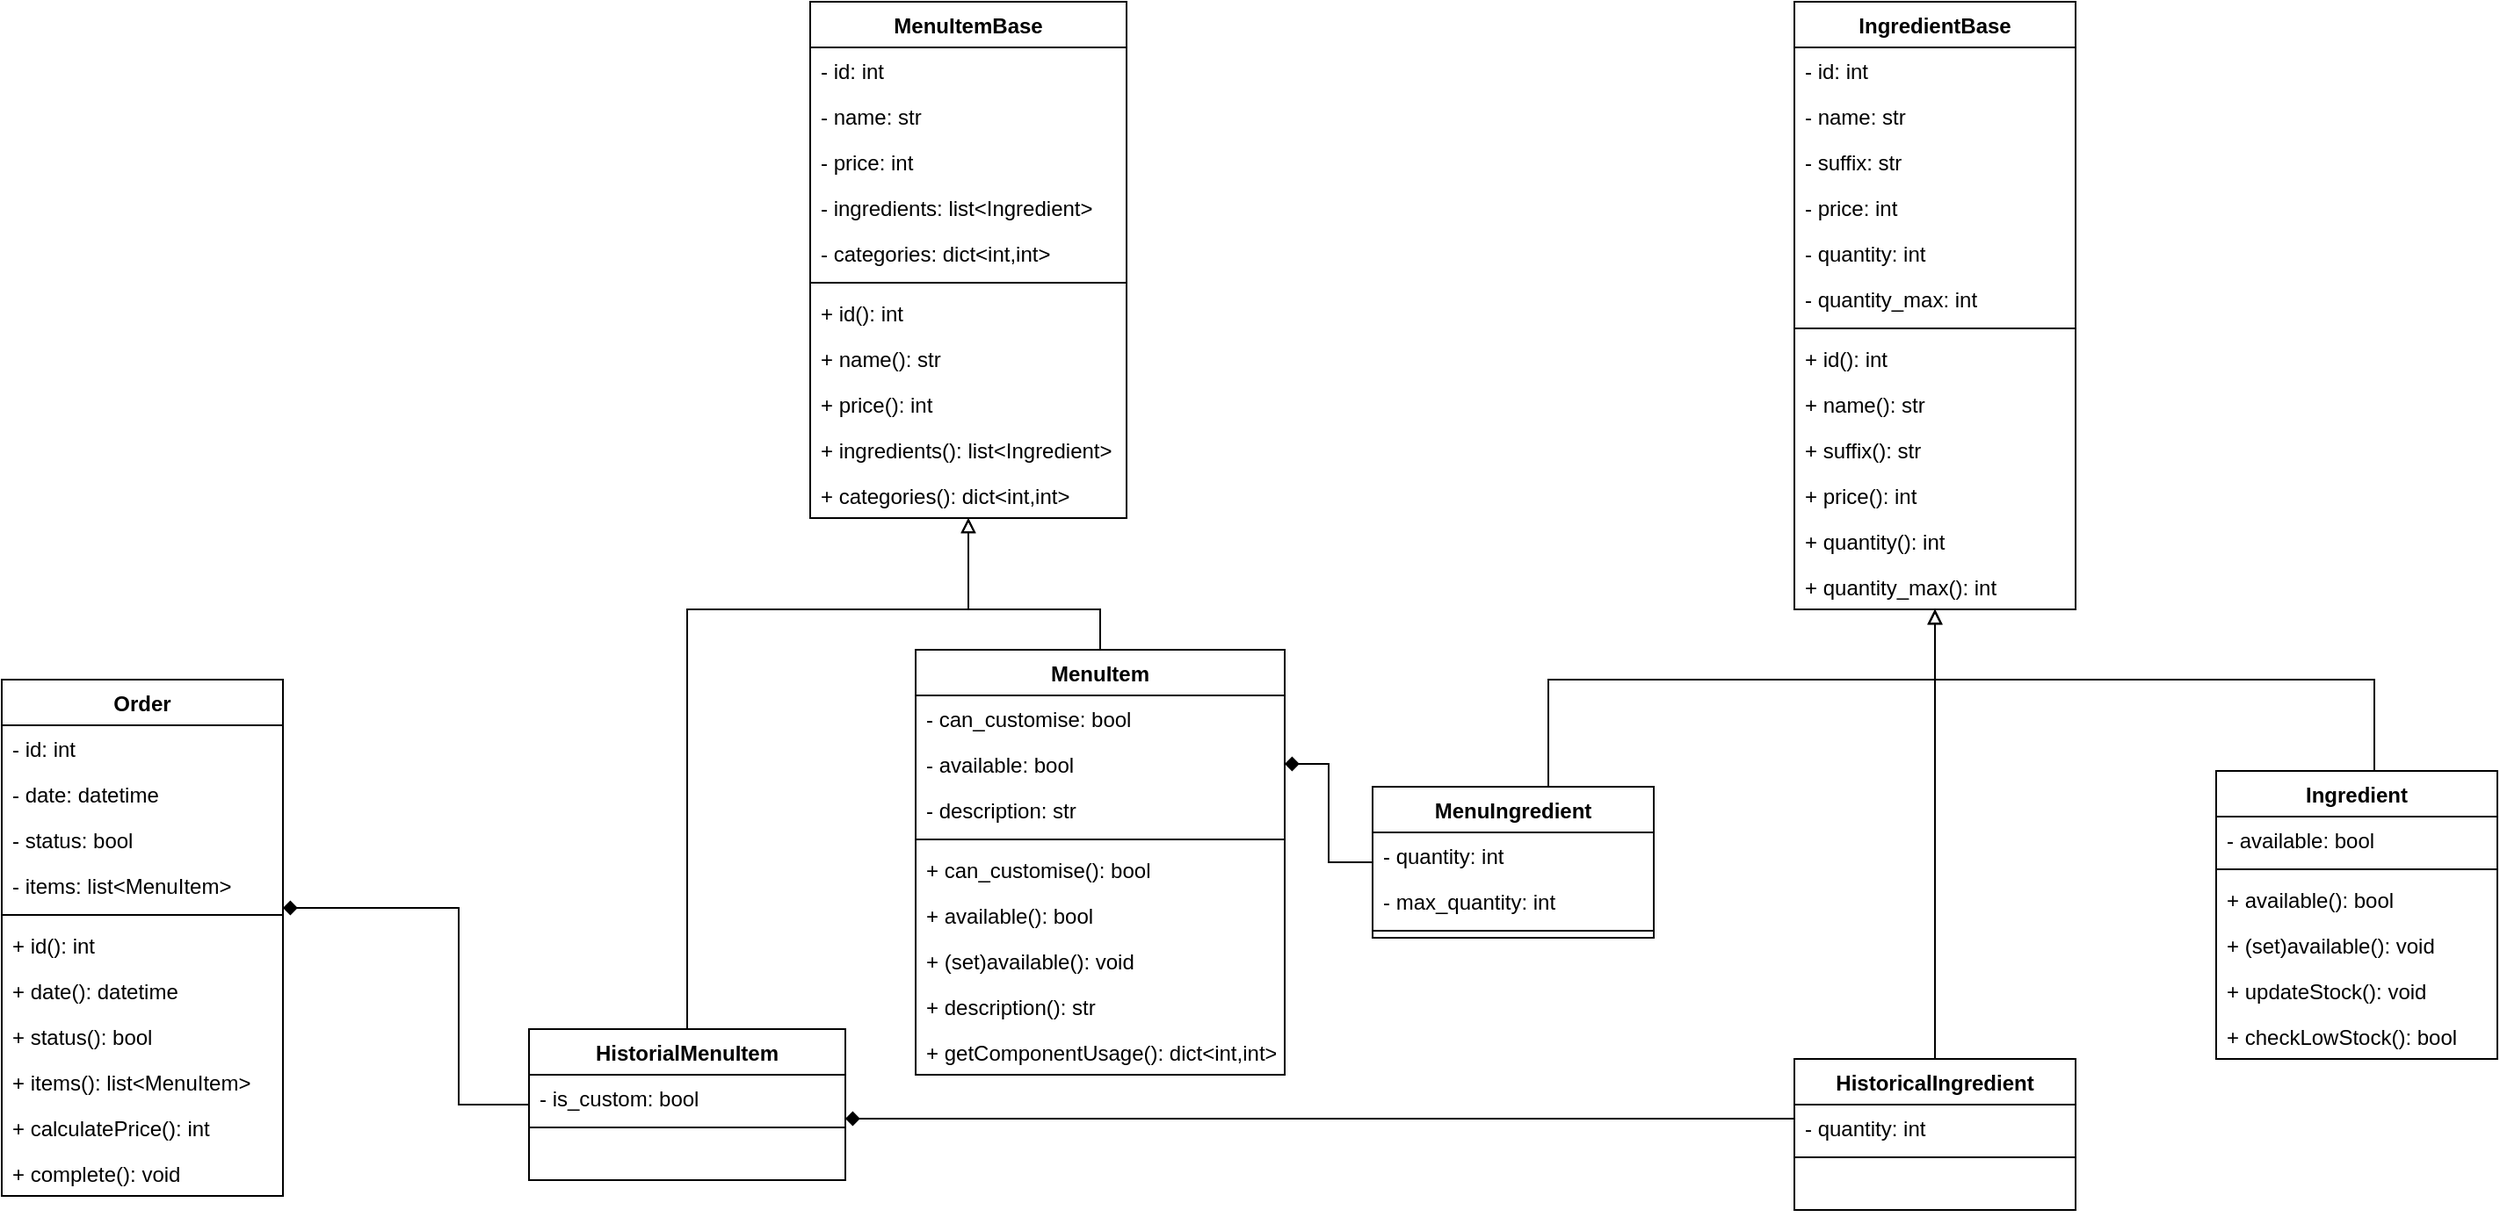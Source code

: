 <mxfile version="10.5.0"><diagram id="R5CO9NTkoaggzxSZSLam" name="Page-1"><mxGraphModel dx="2244" dy="1988" grid="1" gridSize="10" guides="1" tooltips="1" connect="1" arrows="1" fold="1" page="1" pageScale="1" pageWidth="850" pageHeight="1100" math="0" shadow="0"><root><mxCell id="0"/><mxCell id="1" parent="0"/><mxCell id="pzDrqrzyv5mnklr1Wu6k-149" style="edgeStyle=orthogonalEdgeStyle;rounded=0;orthogonalLoop=1;jettySize=auto;html=1;startArrow=diamond;startFill=1;endArrow=none;endFill=0;" parent="1" source="jo1ma1c6q6qeuSDBUXJ--1" target="pzDrqrzyv5mnklr1Wu6k-24" edge="1"><mxGeometry relative="1" as="geometry"><Array as="points"><mxPoint x="120" y="490"/><mxPoint x="120" y="602"/></Array></mxGeometry></mxCell><mxCell id="jo1ma1c6q6qeuSDBUXJ--1" value="Order" style="swimlane;fontStyle=1;align=center;verticalAlign=top;childLayout=stackLayout;horizontal=1;startSize=26;horizontalStack=0;resizeParent=1;resizeParentMax=0;resizeLast=0;collapsible=1;marginBottom=0;" parent="1" vertex="1"><mxGeometry x="-140" y="360" width="160" height="294" as="geometry"/></mxCell><mxCell id="jo1ma1c6q6qeuSDBUXJ--2" value="- id: int" style="text;strokeColor=none;fillColor=none;align=left;verticalAlign=top;spacingLeft=4;spacingRight=4;overflow=hidden;rotatable=0;points=[[0,0.5],[1,0.5]];portConstraint=eastwest;fontStyle=0" parent="jo1ma1c6q6qeuSDBUXJ--1" vertex="1"><mxGeometry y="26" width="160" height="26" as="geometry"/></mxCell><mxCell id="pzDrqrzyv5mnklr1Wu6k-3" value="- date: datetime" style="text;strokeColor=none;fillColor=none;align=left;verticalAlign=top;spacingLeft=4;spacingRight=4;overflow=hidden;rotatable=0;points=[[0,0.5],[1,0.5]];portConstraint=eastwest;fontStyle=0" parent="jo1ma1c6q6qeuSDBUXJ--1" vertex="1"><mxGeometry y="52" width="160" height="26" as="geometry"/></mxCell><mxCell id="pzDrqrzyv5mnklr1Wu6k-4" value="- status: bool" style="text;strokeColor=none;fillColor=none;align=left;verticalAlign=top;spacingLeft=4;spacingRight=4;overflow=hidden;rotatable=0;points=[[0,0.5],[1,0.5]];portConstraint=eastwest;fontStyle=0" parent="jo1ma1c6q6qeuSDBUXJ--1" vertex="1"><mxGeometry y="78" width="160" height="26" as="geometry"/></mxCell><mxCell id="pzDrqrzyv5mnklr1Wu6k-5" value="- items: list&lt;MenuItem&gt;" style="text;strokeColor=none;fillColor=none;align=left;verticalAlign=top;spacingLeft=4;spacingRight=4;overflow=hidden;rotatable=0;points=[[0,0.5],[1,0.5]];portConstraint=eastwest;fontStyle=0" parent="jo1ma1c6q6qeuSDBUXJ--1" vertex="1"><mxGeometry y="104" width="160" height="26" as="geometry"/></mxCell><mxCell id="jo1ma1c6q6qeuSDBUXJ--3" value="" style="line;strokeWidth=1;fillColor=none;align=left;verticalAlign=middle;spacingTop=-1;spacingLeft=3;spacingRight=3;rotatable=0;labelPosition=right;points=[];portConstraint=eastwest;fontStyle=0" parent="jo1ma1c6q6qeuSDBUXJ--1" vertex="1"><mxGeometry y="130" width="160" height="8" as="geometry"/></mxCell><mxCell id="jo1ma1c6q6qeuSDBUXJ--4" value="+ id(): int&#10;" style="text;strokeColor=none;fillColor=none;align=left;verticalAlign=top;spacingLeft=4;spacingRight=4;overflow=hidden;rotatable=0;points=[[0,0.5],[1,0.5]];portConstraint=eastwest;fontStyle=0" parent="jo1ma1c6q6qeuSDBUXJ--1" vertex="1"><mxGeometry y="138" width="160" height="26" as="geometry"/></mxCell><mxCell id="pzDrqrzyv5mnklr1Wu6k-6" value="+ date(): datetime&#10;" style="text;strokeColor=none;fillColor=none;align=left;verticalAlign=top;spacingLeft=4;spacingRight=4;overflow=hidden;rotatable=0;points=[[0,0.5],[1,0.5]];portConstraint=eastwest;fontStyle=0" parent="jo1ma1c6q6qeuSDBUXJ--1" vertex="1"><mxGeometry y="164" width="160" height="26" as="geometry"/></mxCell><mxCell id="pzDrqrzyv5mnklr1Wu6k-7" value="+ status(): bool&#10;" style="text;strokeColor=none;fillColor=none;align=left;verticalAlign=top;spacingLeft=4;spacingRight=4;overflow=hidden;rotatable=0;points=[[0,0.5],[1,0.5]];portConstraint=eastwest;fontStyle=0" parent="jo1ma1c6q6qeuSDBUXJ--1" vertex="1"><mxGeometry y="190" width="160" height="26" as="geometry"/></mxCell><mxCell id="pzDrqrzyv5mnklr1Wu6k-8" value="+ items(): list&lt;MenuItem&gt;&#10;" style="text;strokeColor=none;fillColor=none;align=left;verticalAlign=top;spacingLeft=4;spacingRight=4;overflow=hidden;rotatable=0;points=[[0,0.5],[1,0.5]];portConstraint=eastwest;fontStyle=0" parent="jo1ma1c6q6qeuSDBUXJ--1" vertex="1"><mxGeometry y="216" width="160" height="26" as="geometry"/></mxCell><mxCell id="pzDrqrzyv5mnklr1Wu6k-10" value="+ calculatePrice(): int&#10;" style="text;strokeColor=none;fillColor=none;align=left;verticalAlign=top;spacingLeft=4;spacingRight=4;overflow=hidden;rotatable=0;points=[[0,0.5],[1,0.5]];portConstraint=eastwest;fontStyle=0" parent="jo1ma1c6q6qeuSDBUXJ--1" vertex="1"><mxGeometry y="242" width="160" height="26" as="geometry"/></mxCell><mxCell id="pzDrqrzyv5mnklr1Wu6k-9" value="+ complete(): void&#10;" style="text;strokeColor=none;fillColor=none;align=left;verticalAlign=top;spacingLeft=4;spacingRight=4;overflow=hidden;rotatable=0;points=[[0,0.5],[1,0.5]];portConstraint=eastwest;fontStyle=0" parent="jo1ma1c6q6qeuSDBUXJ--1" vertex="1"><mxGeometry y="268" width="160" height="26" as="geometry"/></mxCell><mxCell id="pzDrqrzyv5mnklr1Wu6k-11" value="MenuItemBase" style="swimlane;fontStyle=1;align=center;verticalAlign=top;childLayout=stackLayout;horizontal=1;startSize=26;horizontalStack=0;resizeParent=1;resizeParentMax=0;resizeLast=0;collapsible=1;marginBottom=0;" parent="1" vertex="1"><mxGeometry x="320" y="-26" width="180" height="294" as="geometry"/></mxCell><mxCell id="pzDrqrzyv5mnklr1Wu6k-12" value="- id: int" style="text;strokeColor=none;fillColor=none;align=left;verticalAlign=top;spacingLeft=4;spacingRight=4;overflow=hidden;rotatable=0;points=[[0,0.5],[1,0.5]];portConstraint=eastwest;fontStyle=0" parent="pzDrqrzyv5mnklr1Wu6k-11" vertex="1"><mxGeometry y="26" width="180" height="26" as="geometry"/></mxCell><mxCell id="pzDrqrzyv5mnklr1Wu6k-13" value="- name: str" style="text;strokeColor=none;fillColor=none;align=left;verticalAlign=top;spacingLeft=4;spacingRight=4;overflow=hidden;rotatable=0;points=[[0,0.5],[1,0.5]];portConstraint=eastwest;fontStyle=0" parent="pzDrqrzyv5mnklr1Wu6k-11" vertex="1"><mxGeometry y="52" width="180" height="26" as="geometry"/></mxCell><mxCell id="pzDrqrzyv5mnklr1Wu6k-47" value="- price: int" style="text;strokeColor=none;fillColor=none;align=left;verticalAlign=top;spacingLeft=4;spacingRight=4;overflow=hidden;rotatable=0;points=[[0,0.5],[1,0.5]];portConstraint=eastwest;fontStyle=0" parent="pzDrqrzyv5mnklr1Wu6k-11" vertex="1"><mxGeometry y="78" width="180" height="26" as="geometry"/></mxCell><mxCell id="pzDrqrzyv5mnklr1Wu6k-23" value="- ingredients: list&lt;Ingredient&gt;" style="text;strokeColor=none;fillColor=none;align=left;verticalAlign=top;spacingLeft=4;spacingRight=4;overflow=hidden;rotatable=0;points=[[0,0.5],[1,0.5]];portConstraint=eastwest;fontStyle=0" parent="pzDrqrzyv5mnklr1Wu6k-11" vertex="1"><mxGeometry y="104" width="180" height="26" as="geometry"/></mxCell><mxCell id="pzDrqrzyv5mnklr1Wu6k-48" value="- categories: dict&lt;int,int&gt;" style="text;strokeColor=none;fillColor=none;align=left;verticalAlign=top;spacingLeft=4;spacingRight=4;overflow=hidden;rotatable=0;points=[[0,0.5],[1,0.5]];portConstraint=eastwest;fontStyle=0" parent="pzDrqrzyv5mnklr1Wu6k-11" vertex="1"><mxGeometry y="130" width="180" height="26" as="geometry"/></mxCell><mxCell id="pzDrqrzyv5mnklr1Wu6k-16" value="" style="line;strokeWidth=1;fillColor=none;align=left;verticalAlign=middle;spacingTop=-1;spacingLeft=3;spacingRight=3;rotatable=0;labelPosition=right;points=[];portConstraint=eastwest;fontStyle=0" parent="pzDrqrzyv5mnklr1Wu6k-11" vertex="1"><mxGeometry y="156" width="180" height="8" as="geometry"/></mxCell><mxCell id="pzDrqrzyv5mnklr1Wu6k-17" value="+ id(): int&#10;" style="text;strokeColor=none;fillColor=none;align=left;verticalAlign=top;spacingLeft=4;spacingRight=4;overflow=hidden;rotatable=0;points=[[0,0.5],[1,0.5]];portConstraint=eastwest;fontStyle=0" parent="pzDrqrzyv5mnklr1Wu6k-11" vertex="1"><mxGeometry y="164" width="180" height="26" as="geometry"/></mxCell><mxCell id="pzDrqrzyv5mnklr1Wu6k-18" value="+ name(): str&#10;" style="text;strokeColor=none;fillColor=none;align=left;verticalAlign=top;spacingLeft=4;spacingRight=4;overflow=hidden;rotatable=0;points=[[0,0.5],[1,0.5]];portConstraint=eastwest;fontStyle=0" parent="pzDrqrzyv5mnklr1Wu6k-11" vertex="1"><mxGeometry y="190" width="180" height="26" as="geometry"/></mxCell><mxCell id="pzDrqrzyv5mnklr1Wu6k-52" value="+ price(): int&#10;" style="text;strokeColor=none;fillColor=none;align=left;verticalAlign=top;spacingLeft=4;spacingRight=4;overflow=hidden;rotatable=0;points=[[0,0.5],[1,0.5]];portConstraint=eastwest;fontStyle=0" parent="pzDrqrzyv5mnklr1Wu6k-11" vertex="1"><mxGeometry y="216" width="180" height="26" as="geometry"/></mxCell><mxCell id="pzDrqrzyv5mnklr1Wu6k-51" value="+ ingredients(): list&lt;Ingredient&gt;&#10;" style="text;strokeColor=none;fillColor=none;align=left;verticalAlign=top;spacingLeft=4;spacingRight=4;overflow=hidden;rotatable=0;points=[[0,0.5],[1,0.5]];portConstraint=eastwest;fontStyle=0" parent="pzDrqrzyv5mnklr1Wu6k-11" vertex="1"><mxGeometry y="242" width="180" height="26" as="geometry"/></mxCell><mxCell id="pzDrqrzyv5mnklr1Wu6k-22" value="+ categories(): dict&lt;int,int&gt;&#10;" style="text;strokeColor=none;fillColor=none;align=left;verticalAlign=top;spacingLeft=4;spacingRight=4;overflow=hidden;rotatable=0;points=[[0,0.5],[1,0.5]];portConstraint=eastwest;fontStyle=0" parent="pzDrqrzyv5mnklr1Wu6k-11" vertex="1"><mxGeometry y="268" width="180" height="26" as="geometry"/></mxCell><mxCell id="pzDrqrzyv5mnklr1Wu6k-130" style="edgeStyle=orthogonalEdgeStyle;rounded=0;orthogonalLoop=1;jettySize=auto;html=1;startArrow=none;startFill=0;endArrow=block;endFill=0;" parent="1" source="pzDrqrzyv5mnklr1Wu6k-24" target="pzDrqrzyv5mnklr1Wu6k-11" edge="1"><mxGeometry relative="1" as="geometry"><Array as="points"><mxPoint x="250" y="320"/><mxPoint x="410" y="320"/></Array></mxGeometry></mxCell><mxCell id="pzDrqrzyv5mnklr1Wu6k-53" value="IngredientBase" style="swimlane;fontStyle=1;align=center;verticalAlign=top;childLayout=stackLayout;horizontal=1;startSize=26;horizontalStack=0;resizeParent=1;resizeParentMax=0;resizeLast=0;collapsible=1;marginBottom=0;" parent="1" vertex="1"><mxGeometry x="880" y="-26" width="160" height="346" as="geometry"/></mxCell><mxCell id="pzDrqrzyv5mnklr1Wu6k-54" value="- id: int" style="text;strokeColor=none;fillColor=none;align=left;verticalAlign=top;spacingLeft=4;spacingRight=4;overflow=hidden;rotatable=0;points=[[0,0.5],[1,0.5]];portConstraint=eastwest;fontStyle=0" parent="pzDrqrzyv5mnklr1Wu6k-53" vertex="1"><mxGeometry y="26" width="160" height="26" as="geometry"/></mxCell><mxCell id="pzDrqrzyv5mnklr1Wu6k-56" value="- name: str" style="text;strokeColor=none;fillColor=none;align=left;verticalAlign=top;spacingLeft=4;spacingRight=4;overflow=hidden;rotatable=0;points=[[0,0.5],[1,0.5]];portConstraint=eastwest;fontStyle=0" parent="pzDrqrzyv5mnklr1Wu6k-53" vertex="1"><mxGeometry y="52" width="160" height="26" as="geometry"/></mxCell><mxCell id="pzDrqrzyv5mnklr1Wu6k-57" value="- suffix: str" style="text;strokeColor=none;fillColor=none;align=left;verticalAlign=top;spacingLeft=4;spacingRight=4;overflow=hidden;rotatable=0;points=[[0,0.5],[1,0.5]];portConstraint=eastwest;fontStyle=0" parent="pzDrqrzyv5mnklr1Wu6k-53" vertex="1"><mxGeometry y="78" width="160" height="26" as="geometry"/></mxCell><mxCell id="Fae8V0RaoYKOvAbTz8qA-1" value="- price: int" style="text;strokeColor=none;fillColor=none;align=left;verticalAlign=top;spacingLeft=4;spacingRight=4;overflow=hidden;rotatable=0;points=[[0,0.5],[1,0.5]];portConstraint=eastwest;fontStyle=0" vertex="1" parent="pzDrqrzyv5mnklr1Wu6k-53"><mxGeometry y="104" width="160" height="26" as="geometry"/></mxCell><mxCell id="pzDrqrzyv5mnklr1Wu6k-65" value="- quantity: int" style="text;strokeColor=none;fillColor=none;align=left;verticalAlign=top;spacingLeft=4;spacingRight=4;overflow=hidden;rotatable=0;points=[[0,0.5],[1,0.5]];portConstraint=eastwest;fontStyle=0" parent="pzDrqrzyv5mnklr1Wu6k-53" vertex="1"><mxGeometry y="130" width="160" height="26" as="geometry"/></mxCell><mxCell id="pzDrqrzyv5mnklr1Wu6k-66" value="- quantity_max: int" style="text;strokeColor=none;fillColor=none;align=left;verticalAlign=top;spacingLeft=4;spacingRight=4;overflow=hidden;rotatable=0;points=[[0,0.5],[1,0.5]];portConstraint=eastwest;fontStyle=0" parent="pzDrqrzyv5mnklr1Wu6k-53" vertex="1"><mxGeometry y="156" width="160" height="26" as="geometry"/></mxCell><mxCell id="pzDrqrzyv5mnklr1Wu6k-58" value="" style="line;strokeWidth=1;fillColor=none;align=left;verticalAlign=middle;spacingTop=-1;spacingLeft=3;spacingRight=3;rotatable=0;labelPosition=right;points=[];portConstraint=eastwest;fontStyle=0" parent="pzDrqrzyv5mnklr1Wu6k-53" vertex="1"><mxGeometry y="182" width="160" height="8" as="geometry"/></mxCell><mxCell id="pzDrqrzyv5mnklr1Wu6k-59" value="+ id(): int&#10;" style="text;strokeColor=none;fillColor=none;align=left;verticalAlign=top;spacingLeft=4;spacingRight=4;overflow=hidden;rotatable=0;points=[[0,0.5],[1,0.5]];portConstraint=eastwest;fontStyle=0" parent="pzDrqrzyv5mnklr1Wu6k-53" vertex="1"><mxGeometry y="190" width="160" height="26" as="geometry"/></mxCell><mxCell id="pzDrqrzyv5mnklr1Wu6k-61" value="+ name(): str&#10;" style="text;strokeColor=none;fillColor=none;align=left;verticalAlign=top;spacingLeft=4;spacingRight=4;overflow=hidden;rotatable=0;points=[[0,0.5],[1,0.5]];portConstraint=eastwest;fontStyle=0" parent="pzDrqrzyv5mnklr1Wu6k-53" vertex="1"><mxGeometry y="216" width="160" height="26" as="geometry"/></mxCell><mxCell id="pzDrqrzyv5mnklr1Wu6k-67" value="+ suffix(): str&#10;" style="text;strokeColor=none;fillColor=none;align=left;verticalAlign=top;spacingLeft=4;spacingRight=4;overflow=hidden;rotatable=0;points=[[0,0.5],[1,0.5]];portConstraint=eastwest;fontStyle=0" parent="pzDrqrzyv5mnklr1Wu6k-53" vertex="1"><mxGeometry y="242" width="160" height="26" as="geometry"/></mxCell><mxCell id="Fae8V0RaoYKOvAbTz8qA-2" value="+ price(): int&#10;" style="text;strokeColor=none;fillColor=none;align=left;verticalAlign=top;spacingLeft=4;spacingRight=4;overflow=hidden;rotatable=0;points=[[0,0.5],[1,0.5]];portConstraint=eastwest;fontStyle=0" vertex="1" parent="pzDrqrzyv5mnklr1Wu6k-53"><mxGeometry y="268" width="160" height="26" as="geometry"/></mxCell><mxCell id="pzDrqrzyv5mnklr1Wu6k-68" value="+ quantity(): int&#10;" style="text;strokeColor=none;fillColor=none;align=left;verticalAlign=top;spacingLeft=4;spacingRight=4;overflow=hidden;rotatable=0;points=[[0,0.5],[1,0.5]];portConstraint=eastwest;fontStyle=0" parent="pzDrqrzyv5mnklr1Wu6k-53" vertex="1"><mxGeometry y="294" width="160" height="26" as="geometry"/></mxCell><mxCell id="pzDrqrzyv5mnklr1Wu6k-148" value="+ quantity_max(): int&#10;" style="text;strokeColor=none;fillColor=none;align=left;verticalAlign=top;spacingLeft=4;spacingRight=4;overflow=hidden;rotatable=0;points=[[0,0.5],[1,0.5]];portConstraint=eastwest;fontStyle=0" parent="pzDrqrzyv5mnklr1Wu6k-53" vertex="1"><mxGeometry y="320" width="160" height="26" as="geometry"/></mxCell><mxCell id="pzDrqrzyv5mnklr1Wu6k-127" style="edgeStyle=orthogonalEdgeStyle;rounded=0;orthogonalLoop=1;jettySize=auto;html=1;startArrow=none;startFill=0;endArrow=block;endFill=0;" parent="1" source="pzDrqrzyv5mnklr1Wu6k-70" target="pzDrqrzyv5mnklr1Wu6k-53" edge="1"><mxGeometry relative="1" as="geometry"><Array as="points"><mxPoint x="960" y="450"/><mxPoint x="960" y="450"/></Array></mxGeometry></mxCell><mxCell id="pzDrqrzyv5mnklr1Wu6k-70" value="HistoricalIngredient" style="swimlane;fontStyle=1;align=center;verticalAlign=top;childLayout=stackLayout;horizontal=1;startSize=26;horizontalStack=0;resizeParent=1;resizeParentMax=0;resizeLast=0;collapsible=1;marginBottom=0;" parent="1" vertex="1"><mxGeometry x="880" y="576" width="160" height="86" as="geometry"/></mxCell><mxCell id="pzDrqrzyv5mnklr1Wu6k-141" value="- quantity: int" style="text;strokeColor=none;fillColor=none;align=left;verticalAlign=top;spacingLeft=4;spacingRight=4;overflow=hidden;rotatable=0;points=[[0,0.5],[1,0.5]];portConstraint=eastwest;fontStyle=0" parent="pzDrqrzyv5mnklr1Wu6k-70" vertex="1"><mxGeometry y="26" width="160" height="26" as="geometry"/></mxCell><mxCell id="pzDrqrzyv5mnklr1Wu6k-76" value="" style="line;strokeWidth=1;fillColor=none;align=left;verticalAlign=middle;spacingTop=-1;spacingLeft=3;spacingRight=3;rotatable=0;labelPosition=right;points=[];portConstraint=eastwest;fontStyle=0" parent="pzDrqrzyv5mnklr1Wu6k-70" vertex="1"><mxGeometry y="52" width="160" height="8" as="geometry"/></mxCell><mxCell id="pzDrqrzyv5mnklr1Wu6k-81" value="&#10;&#10;" style="text;strokeColor=none;fillColor=none;align=left;verticalAlign=top;spacingLeft=4;spacingRight=4;overflow=hidden;rotatable=0;points=[[0,0.5],[1,0.5]];portConstraint=eastwest;fontStyle=0" parent="pzDrqrzyv5mnklr1Wu6k-70" vertex="1"><mxGeometry y="60" width="160" height="26" as="geometry"/></mxCell><mxCell id="pzDrqrzyv5mnklr1Wu6k-128" style="edgeStyle=orthogonalEdgeStyle;rounded=0;orthogonalLoop=1;jettySize=auto;html=1;startArrow=none;startFill=0;endArrow=block;endFill=0;" parent="1" source="pzDrqrzyv5mnklr1Wu6k-83" target="pzDrqrzyv5mnklr1Wu6k-53" edge="1"><mxGeometry relative="1" as="geometry"><Array as="points"><mxPoint x="1210" y="360"/><mxPoint x="960" y="360"/></Array></mxGeometry></mxCell><mxCell id="pzDrqrzyv5mnklr1Wu6k-83" value="Ingredient" style="swimlane;fontStyle=1;align=center;verticalAlign=top;childLayout=stackLayout;horizontal=1;startSize=26;horizontalStack=0;resizeParent=1;resizeParentMax=0;resizeLast=0;collapsible=1;marginBottom=0;" parent="1" vertex="1"><mxGeometry x="1120" y="412" width="160" height="164" as="geometry"/></mxCell><mxCell id="Fae8V0RaoYKOvAbTz8qA-3" value="- available: bool" style="text;strokeColor=none;fillColor=none;align=left;verticalAlign=top;spacingLeft=4;spacingRight=4;overflow=hidden;rotatable=0;points=[[0,0.5],[1,0.5]];portConstraint=eastwest;fontStyle=0" vertex="1" parent="pzDrqrzyv5mnklr1Wu6k-83"><mxGeometry y="26" width="160" height="26" as="geometry"/></mxCell><mxCell id="pzDrqrzyv5mnklr1Wu6k-89" value="" style="line;strokeWidth=1;fillColor=none;align=left;verticalAlign=middle;spacingTop=-1;spacingLeft=3;spacingRight=3;rotatable=0;labelPosition=right;points=[];portConstraint=eastwest;fontStyle=0" parent="pzDrqrzyv5mnklr1Wu6k-83" vertex="1"><mxGeometry y="52" width="160" height="8" as="geometry"/></mxCell><mxCell id="pzDrqrzyv5mnklr1Wu6k-90" value="+ available(): bool&#10;" style="text;strokeColor=none;fillColor=none;align=left;verticalAlign=top;spacingLeft=4;spacingRight=4;overflow=hidden;rotatable=0;points=[[0,0.5],[1,0.5]];portConstraint=eastwest;fontStyle=0" parent="pzDrqrzyv5mnklr1Wu6k-83" vertex="1"><mxGeometry y="60" width="160" height="26" as="geometry"/></mxCell><mxCell id="Fae8V0RaoYKOvAbTz8qA-4" value="+ (set)available(): void&#10;" style="text;strokeColor=none;fillColor=none;align=left;verticalAlign=top;spacingLeft=4;spacingRight=4;overflow=hidden;rotatable=0;points=[[0,0.5],[1,0.5]];portConstraint=eastwest;fontStyle=0" vertex="1" parent="pzDrqrzyv5mnklr1Wu6k-83"><mxGeometry y="86" width="160" height="26" as="geometry"/></mxCell><mxCell id="pzDrqrzyv5mnklr1Wu6k-101" value="+ updateStock(): void&#10;" style="text;strokeColor=none;fillColor=none;align=left;verticalAlign=top;spacingLeft=4;spacingRight=4;overflow=hidden;rotatable=0;points=[[0,0.5],[1,0.5]];portConstraint=eastwest;fontStyle=0" parent="pzDrqrzyv5mnklr1Wu6k-83" vertex="1"><mxGeometry y="112" width="160" height="26" as="geometry"/></mxCell><mxCell id="pzDrqrzyv5mnklr1Wu6k-92" value="+ checkLowStock(): bool&#10;" style="text;strokeColor=none;fillColor=none;align=left;verticalAlign=top;spacingLeft=4;spacingRight=4;overflow=hidden;rotatable=0;points=[[0,0.5],[1,0.5]];portConstraint=eastwest;fontStyle=0" parent="pzDrqrzyv5mnklr1Wu6k-83" vertex="1"><mxGeometry y="138" width="160" height="26" as="geometry"/></mxCell><mxCell id="pzDrqrzyv5mnklr1Wu6k-131" style="edgeStyle=orthogonalEdgeStyle;rounded=0;orthogonalLoop=1;jettySize=auto;html=1;startArrow=none;startFill=0;endArrow=block;endFill=0;" parent="1" source="pzDrqrzyv5mnklr1Wu6k-95" target="pzDrqrzyv5mnklr1Wu6k-11" edge="1"><mxGeometry relative="1" as="geometry"><Array as="points"><mxPoint x="485" y="320"/><mxPoint x="410" y="320"/></Array></mxGeometry></mxCell><mxCell id="pzDrqrzyv5mnklr1Wu6k-95" value="MenuItem" style="swimlane;fontStyle=1;align=center;verticalAlign=top;childLayout=stackLayout;horizontal=1;startSize=26;horizontalStack=0;resizeParent=1;resizeParentMax=0;resizeLast=0;collapsible=1;marginBottom=0;" parent="1" vertex="1"><mxGeometry x="380" y="343" width="210" height="242" as="geometry"/></mxCell><mxCell id="pzDrqrzyv5mnklr1Wu6k-96" value="- can_customise: bool" style="text;strokeColor=none;fillColor=none;align=left;verticalAlign=top;spacingLeft=4;spacingRight=4;overflow=hidden;rotatable=0;points=[[0,0.5],[1,0.5]];portConstraint=eastwest;fontStyle=0" parent="pzDrqrzyv5mnklr1Wu6k-95" vertex="1"><mxGeometry y="26" width="210" height="26" as="geometry"/></mxCell><mxCell id="pzDrqrzyv5mnklr1Wu6k-46" value="- available: bool" style="text;strokeColor=none;fillColor=none;align=left;verticalAlign=top;spacingLeft=4;spacingRight=4;overflow=hidden;rotatable=0;points=[[0,0.5],[1,0.5]];portConstraint=eastwest;fontStyle=0" parent="pzDrqrzyv5mnklr1Wu6k-95" vertex="1"><mxGeometry y="52" width="210" height="26" as="geometry"/></mxCell><mxCell id="Fae8V0RaoYKOvAbTz8qA-7" value="- description: str" style="text;strokeColor=none;fillColor=none;align=left;verticalAlign=top;spacingLeft=4;spacingRight=4;overflow=hidden;rotatable=0;points=[[0,0.5],[1,0.5]];portConstraint=eastwest;fontStyle=0" vertex="1" parent="pzDrqrzyv5mnklr1Wu6k-95"><mxGeometry y="78" width="210" height="26" as="geometry"/></mxCell><mxCell id="pzDrqrzyv5mnklr1Wu6k-97" value="" style="line;strokeWidth=1;fillColor=none;align=left;verticalAlign=middle;spacingTop=-1;spacingLeft=3;spacingRight=3;rotatable=0;labelPosition=right;points=[];portConstraint=eastwest;fontStyle=0" parent="pzDrqrzyv5mnklr1Wu6k-95" vertex="1"><mxGeometry y="104" width="210" height="8" as="geometry"/></mxCell><mxCell id="pzDrqrzyv5mnklr1Wu6k-118" value="+ can_customise(): bool&#10;" style="text;strokeColor=none;fillColor=none;align=left;verticalAlign=top;spacingLeft=4;spacingRight=4;overflow=hidden;rotatable=0;points=[[0,0.5],[1,0.5]];portConstraint=eastwest;fontStyle=0" parent="pzDrqrzyv5mnklr1Wu6k-95" vertex="1"><mxGeometry y="112" width="210" height="26" as="geometry"/></mxCell><mxCell id="pzDrqrzyv5mnklr1Wu6k-50" value="+ available(): bool&#10;" style="text;strokeColor=none;fillColor=none;align=left;verticalAlign=top;spacingLeft=4;spacingRight=4;overflow=hidden;rotatable=0;points=[[0,0.5],[1,0.5]];portConstraint=eastwest;fontStyle=0" parent="pzDrqrzyv5mnklr1Wu6k-95" vertex="1"><mxGeometry y="138" width="210" height="26" as="geometry"/></mxCell><mxCell id="Fae8V0RaoYKOvAbTz8qA-6" value="+ (set)available(): void&#10;" style="text;strokeColor=none;fillColor=none;align=left;verticalAlign=top;spacingLeft=4;spacingRight=4;overflow=hidden;rotatable=0;points=[[0,0.5],[1,0.5]];portConstraint=eastwest;fontStyle=0" vertex="1" parent="pzDrqrzyv5mnklr1Wu6k-95"><mxGeometry y="164" width="210" height="26" as="geometry"/></mxCell><mxCell id="Fae8V0RaoYKOvAbTz8qA-8" value="+ description(): str&#10;" style="text;strokeColor=none;fillColor=none;align=left;verticalAlign=top;spacingLeft=4;spacingRight=4;overflow=hidden;rotatable=0;points=[[0,0.5],[1,0.5]];portConstraint=eastwest;fontStyle=0" vertex="1" parent="pzDrqrzyv5mnklr1Wu6k-95"><mxGeometry y="190" width="210" height="26" as="geometry"/></mxCell><mxCell id="Fae8V0RaoYKOvAbTz8qA-5" value="+ getComponentUsage(): dict&lt;int,int&gt;&#10;" style="text;strokeColor=none;fillColor=none;align=left;verticalAlign=top;spacingLeft=4;spacingRight=4;overflow=hidden;rotatable=0;points=[[0,0.5],[1,0.5]];portConstraint=eastwest;fontStyle=0" vertex="1" parent="pzDrqrzyv5mnklr1Wu6k-95"><mxGeometry y="216" width="210" height="26" as="geometry"/></mxCell><mxCell id="pzDrqrzyv5mnklr1Wu6k-126" style="edgeStyle=orthogonalEdgeStyle;rounded=0;orthogonalLoop=1;jettySize=auto;html=1;exitX=0.5;exitY=0;exitDx=0;exitDy=0;startArrow=none;startFill=0;endArrow=block;endFill=0;" parent="1" source="pzDrqrzyv5mnklr1Wu6k-108" target="pzDrqrzyv5mnklr1Wu6k-53" edge="1"><mxGeometry relative="1" as="geometry"><Array as="points"><mxPoint x="740" y="360"/><mxPoint x="960" y="360"/></Array></mxGeometry></mxCell><mxCell id="pzDrqrzyv5mnklr1Wu6k-108" value="MenuIngredient" style="swimlane;fontStyle=1;align=center;verticalAlign=top;childLayout=stackLayout;horizontal=1;startSize=26;horizontalStack=0;resizeParent=1;resizeParentMax=0;resizeLast=0;collapsible=1;marginBottom=0;" parent="1" vertex="1"><mxGeometry x="640" y="421" width="160" height="86" as="geometry"/></mxCell><mxCell id="pzDrqrzyv5mnklr1Wu6k-140" value="- quantity: int" style="text;strokeColor=none;fillColor=none;align=left;verticalAlign=top;spacingLeft=4;spacingRight=4;overflow=hidden;rotatable=0;points=[[0,0.5],[1,0.5]];portConstraint=eastwest;fontStyle=0" parent="pzDrqrzyv5mnklr1Wu6k-108" vertex="1"><mxGeometry y="26" width="160" height="26" as="geometry"/></mxCell><mxCell id="pzDrqrzyv5mnklr1Wu6k-139" value="- max_quantity: int" style="text;strokeColor=none;fillColor=none;align=left;verticalAlign=top;spacingLeft=4;spacingRight=4;overflow=hidden;rotatable=0;points=[[0,0.5],[1,0.5]];portConstraint=eastwest;fontStyle=0" parent="pzDrqrzyv5mnklr1Wu6k-108" vertex="1"><mxGeometry y="52" width="160" height="26" as="geometry"/></mxCell><mxCell id="pzDrqrzyv5mnklr1Wu6k-110" value="" style="line;strokeWidth=1;fillColor=none;align=left;verticalAlign=middle;spacingTop=-1;spacingLeft=3;spacingRight=3;rotatable=0;labelPosition=right;points=[];portConstraint=eastwest;fontStyle=0" parent="pzDrqrzyv5mnklr1Wu6k-108" vertex="1"><mxGeometry y="78" width="160" height="8" as="geometry"/></mxCell><mxCell id="pzDrqrzyv5mnklr1Wu6k-132" style="edgeStyle=orthogonalEdgeStyle;rounded=0;orthogonalLoop=1;jettySize=auto;html=1;exitX=1;exitY=0.5;exitDx=0;exitDy=0;startArrow=diamond;startFill=1;endArrow=none;endFill=0;" parent="1" source="pzDrqrzyv5mnklr1Wu6k-46" target="pzDrqrzyv5mnklr1Wu6k-108" edge="1"><mxGeometry relative="1" as="geometry"/></mxCell><mxCell id="pzDrqrzyv5mnklr1Wu6k-134" value="" style="group" parent="1" vertex="1" connectable="0"><mxGeometry x="160" y="559" width="180" height="86" as="geometry"/></mxCell><mxCell id="pzDrqrzyv5mnklr1Wu6k-24" value="HistorialMenuItem" style="swimlane;fontStyle=1;align=center;verticalAlign=top;childLayout=stackLayout;horizontal=1;startSize=26;horizontalStack=0;resizeParent=1;resizeParentMax=0;resizeLast=0;collapsible=1;marginBottom=0;" parent="pzDrqrzyv5mnklr1Wu6k-134" vertex="1"><mxGeometry width="180" height="86" as="geometry"/></mxCell><mxCell id="pzDrqrzyv5mnklr1Wu6k-26" value="- is_custom: bool" style="text;strokeColor=none;fillColor=none;align=left;verticalAlign=top;spacingLeft=4;spacingRight=4;overflow=hidden;rotatable=0;points=[[0,0.5],[1,0.5]];portConstraint=eastwest;fontStyle=0" parent="pzDrqrzyv5mnklr1Wu6k-24" vertex="1"><mxGeometry y="26" width="180" height="26" as="geometry"/></mxCell><mxCell id="pzDrqrzyv5mnklr1Wu6k-28" value="" style="line;strokeWidth=1;fillColor=none;align=left;verticalAlign=middle;spacingTop=-1;spacingLeft=3;spacingRight=3;rotatable=0;labelPosition=right;points=[];portConstraint=eastwest;fontStyle=0" parent="pzDrqrzyv5mnklr1Wu6k-24" vertex="1"><mxGeometry y="52" width="180" height="8" as="geometry"/></mxCell><mxCell id="pzDrqrzyv5mnklr1Wu6k-34" value="&#10;&#10;" style="text;strokeColor=none;fillColor=none;align=left;verticalAlign=top;spacingLeft=4;spacingRight=4;overflow=hidden;rotatable=0;points=[[0,0.5],[1,0.5]];portConstraint=eastwest;fontStyle=0" parent="pzDrqrzyv5mnklr1Wu6k-24" vertex="1"><mxGeometry y="60" width="180" height="26" as="geometry"/></mxCell><mxCell id="pzDrqrzyv5mnklr1Wu6k-136" style="edgeStyle=orthogonalEdgeStyle;rounded=0;orthogonalLoop=1;jettySize=auto;html=1;startArrow=diamond;startFill=1;endArrow=none;endFill=0;" parent="1" source="pzDrqrzyv5mnklr1Wu6k-24" target="pzDrqrzyv5mnklr1Wu6k-70" edge="1"><mxGeometry relative="1" as="geometry"><Array as="points"><mxPoint x="620" y="610"/><mxPoint x="620" y="610"/></Array></mxGeometry></mxCell></root></mxGraphModel></diagram></mxfile>
